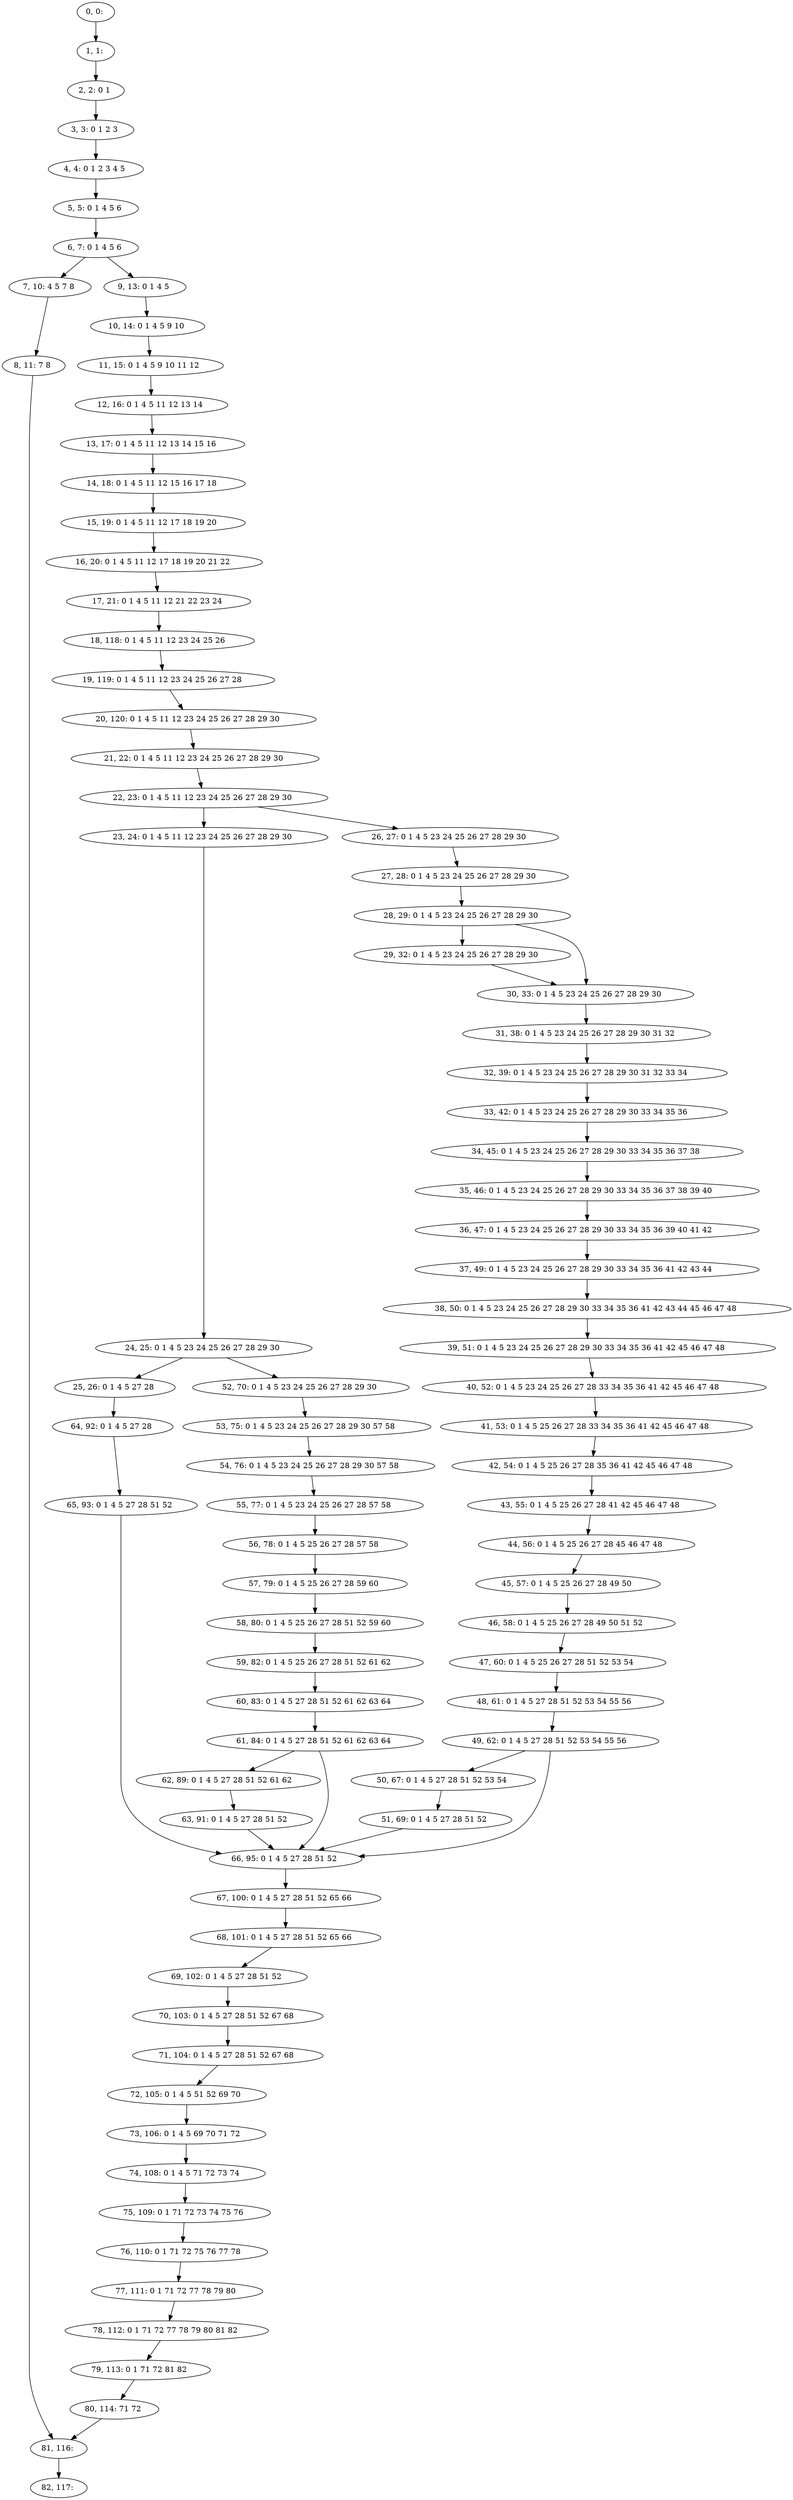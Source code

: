 digraph G {
0[label="0, 0: "];
1[label="1, 1: "];
2[label="2, 2: 0 1 "];
3[label="3, 3: 0 1 2 3 "];
4[label="4, 4: 0 1 2 3 4 5 "];
5[label="5, 5: 0 1 4 5 6 "];
6[label="6, 7: 0 1 4 5 6 "];
7[label="7, 10: 4 5 7 8 "];
8[label="8, 11: 7 8 "];
9[label="9, 13: 0 1 4 5 "];
10[label="10, 14: 0 1 4 5 9 10 "];
11[label="11, 15: 0 1 4 5 9 10 11 12 "];
12[label="12, 16: 0 1 4 5 11 12 13 14 "];
13[label="13, 17: 0 1 4 5 11 12 13 14 15 16 "];
14[label="14, 18: 0 1 4 5 11 12 15 16 17 18 "];
15[label="15, 19: 0 1 4 5 11 12 17 18 19 20 "];
16[label="16, 20: 0 1 4 5 11 12 17 18 19 20 21 22 "];
17[label="17, 21: 0 1 4 5 11 12 21 22 23 24 "];
18[label="18, 118: 0 1 4 5 11 12 23 24 25 26 "];
19[label="19, 119: 0 1 4 5 11 12 23 24 25 26 27 28 "];
20[label="20, 120: 0 1 4 5 11 12 23 24 25 26 27 28 29 30 "];
21[label="21, 22: 0 1 4 5 11 12 23 24 25 26 27 28 29 30 "];
22[label="22, 23: 0 1 4 5 11 12 23 24 25 26 27 28 29 30 "];
23[label="23, 24: 0 1 4 5 11 12 23 24 25 26 27 28 29 30 "];
24[label="24, 25: 0 1 4 5 23 24 25 26 27 28 29 30 "];
25[label="25, 26: 0 1 4 5 27 28 "];
26[label="26, 27: 0 1 4 5 23 24 25 26 27 28 29 30 "];
27[label="27, 28: 0 1 4 5 23 24 25 26 27 28 29 30 "];
28[label="28, 29: 0 1 4 5 23 24 25 26 27 28 29 30 "];
29[label="29, 32: 0 1 4 5 23 24 25 26 27 28 29 30 "];
30[label="30, 33: 0 1 4 5 23 24 25 26 27 28 29 30 "];
31[label="31, 38: 0 1 4 5 23 24 25 26 27 28 29 30 31 32 "];
32[label="32, 39: 0 1 4 5 23 24 25 26 27 28 29 30 31 32 33 34 "];
33[label="33, 42: 0 1 4 5 23 24 25 26 27 28 29 30 33 34 35 36 "];
34[label="34, 45: 0 1 4 5 23 24 25 26 27 28 29 30 33 34 35 36 37 38 "];
35[label="35, 46: 0 1 4 5 23 24 25 26 27 28 29 30 33 34 35 36 37 38 39 40 "];
36[label="36, 47: 0 1 4 5 23 24 25 26 27 28 29 30 33 34 35 36 39 40 41 42 "];
37[label="37, 49: 0 1 4 5 23 24 25 26 27 28 29 30 33 34 35 36 41 42 43 44 "];
38[label="38, 50: 0 1 4 5 23 24 25 26 27 28 29 30 33 34 35 36 41 42 43 44 45 46 47 48 "];
39[label="39, 51: 0 1 4 5 23 24 25 26 27 28 29 30 33 34 35 36 41 42 45 46 47 48 "];
40[label="40, 52: 0 1 4 5 23 24 25 26 27 28 33 34 35 36 41 42 45 46 47 48 "];
41[label="41, 53: 0 1 4 5 25 26 27 28 33 34 35 36 41 42 45 46 47 48 "];
42[label="42, 54: 0 1 4 5 25 26 27 28 35 36 41 42 45 46 47 48 "];
43[label="43, 55: 0 1 4 5 25 26 27 28 41 42 45 46 47 48 "];
44[label="44, 56: 0 1 4 5 25 26 27 28 45 46 47 48 "];
45[label="45, 57: 0 1 4 5 25 26 27 28 49 50 "];
46[label="46, 58: 0 1 4 5 25 26 27 28 49 50 51 52 "];
47[label="47, 60: 0 1 4 5 25 26 27 28 51 52 53 54 "];
48[label="48, 61: 0 1 4 5 27 28 51 52 53 54 55 56 "];
49[label="49, 62: 0 1 4 5 27 28 51 52 53 54 55 56 "];
50[label="50, 67: 0 1 4 5 27 28 51 52 53 54 "];
51[label="51, 69: 0 1 4 5 27 28 51 52 "];
52[label="52, 70: 0 1 4 5 23 24 25 26 27 28 29 30 "];
53[label="53, 75: 0 1 4 5 23 24 25 26 27 28 29 30 57 58 "];
54[label="54, 76: 0 1 4 5 23 24 25 26 27 28 29 30 57 58 "];
55[label="55, 77: 0 1 4 5 23 24 25 26 27 28 57 58 "];
56[label="56, 78: 0 1 4 5 25 26 27 28 57 58 "];
57[label="57, 79: 0 1 4 5 25 26 27 28 59 60 "];
58[label="58, 80: 0 1 4 5 25 26 27 28 51 52 59 60 "];
59[label="59, 82: 0 1 4 5 25 26 27 28 51 52 61 62 "];
60[label="60, 83: 0 1 4 5 27 28 51 52 61 62 63 64 "];
61[label="61, 84: 0 1 4 5 27 28 51 52 61 62 63 64 "];
62[label="62, 89: 0 1 4 5 27 28 51 52 61 62 "];
63[label="63, 91: 0 1 4 5 27 28 51 52 "];
64[label="64, 92: 0 1 4 5 27 28 "];
65[label="65, 93: 0 1 4 5 27 28 51 52 "];
66[label="66, 95: 0 1 4 5 27 28 51 52 "];
67[label="67, 100: 0 1 4 5 27 28 51 52 65 66 "];
68[label="68, 101: 0 1 4 5 27 28 51 52 65 66 "];
69[label="69, 102: 0 1 4 5 27 28 51 52 "];
70[label="70, 103: 0 1 4 5 27 28 51 52 67 68 "];
71[label="71, 104: 0 1 4 5 27 28 51 52 67 68 "];
72[label="72, 105: 0 1 4 5 51 52 69 70 "];
73[label="73, 106: 0 1 4 5 69 70 71 72 "];
74[label="74, 108: 0 1 4 5 71 72 73 74 "];
75[label="75, 109: 0 1 71 72 73 74 75 76 "];
76[label="76, 110: 0 1 71 72 75 76 77 78 "];
77[label="77, 111: 0 1 71 72 77 78 79 80 "];
78[label="78, 112: 0 1 71 72 77 78 79 80 81 82 "];
79[label="79, 113: 0 1 71 72 81 82 "];
80[label="80, 114: 71 72 "];
81[label="81, 116: "];
82[label="82, 117: "];
0->1 ;
1->2 ;
2->3 ;
3->4 ;
4->5 ;
5->6 ;
6->7 ;
6->9 ;
7->8 ;
8->81 ;
9->10 ;
10->11 ;
11->12 ;
12->13 ;
13->14 ;
14->15 ;
15->16 ;
16->17 ;
17->18 ;
18->19 ;
19->20 ;
20->21 ;
21->22 ;
22->23 ;
22->26 ;
23->24 ;
24->25 ;
24->52 ;
25->64 ;
26->27 ;
27->28 ;
28->29 ;
28->30 ;
29->30 ;
30->31 ;
31->32 ;
32->33 ;
33->34 ;
34->35 ;
35->36 ;
36->37 ;
37->38 ;
38->39 ;
39->40 ;
40->41 ;
41->42 ;
42->43 ;
43->44 ;
44->45 ;
45->46 ;
46->47 ;
47->48 ;
48->49 ;
49->50 ;
49->66 ;
50->51 ;
51->66 ;
52->53 ;
53->54 ;
54->55 ;
55->56 ;
56->57 ;
57->58 ;
58->59 ;
59->60 ;
60->61 ;
61->62 ;
61->66 ;
62->63 ;
63->66 ;
64->65 ;
65->66 ;
66->67 ;
67->68 ;
68->69 ;
69->70 ;
70->71 ;
71->72 ;
72->73 ;
73->74 ;
74->75 ;
75->76 ;
76->77 ;
77->78 ;
78->79 ;
79->80 ;
80->81 ;
81->82 ;
}
